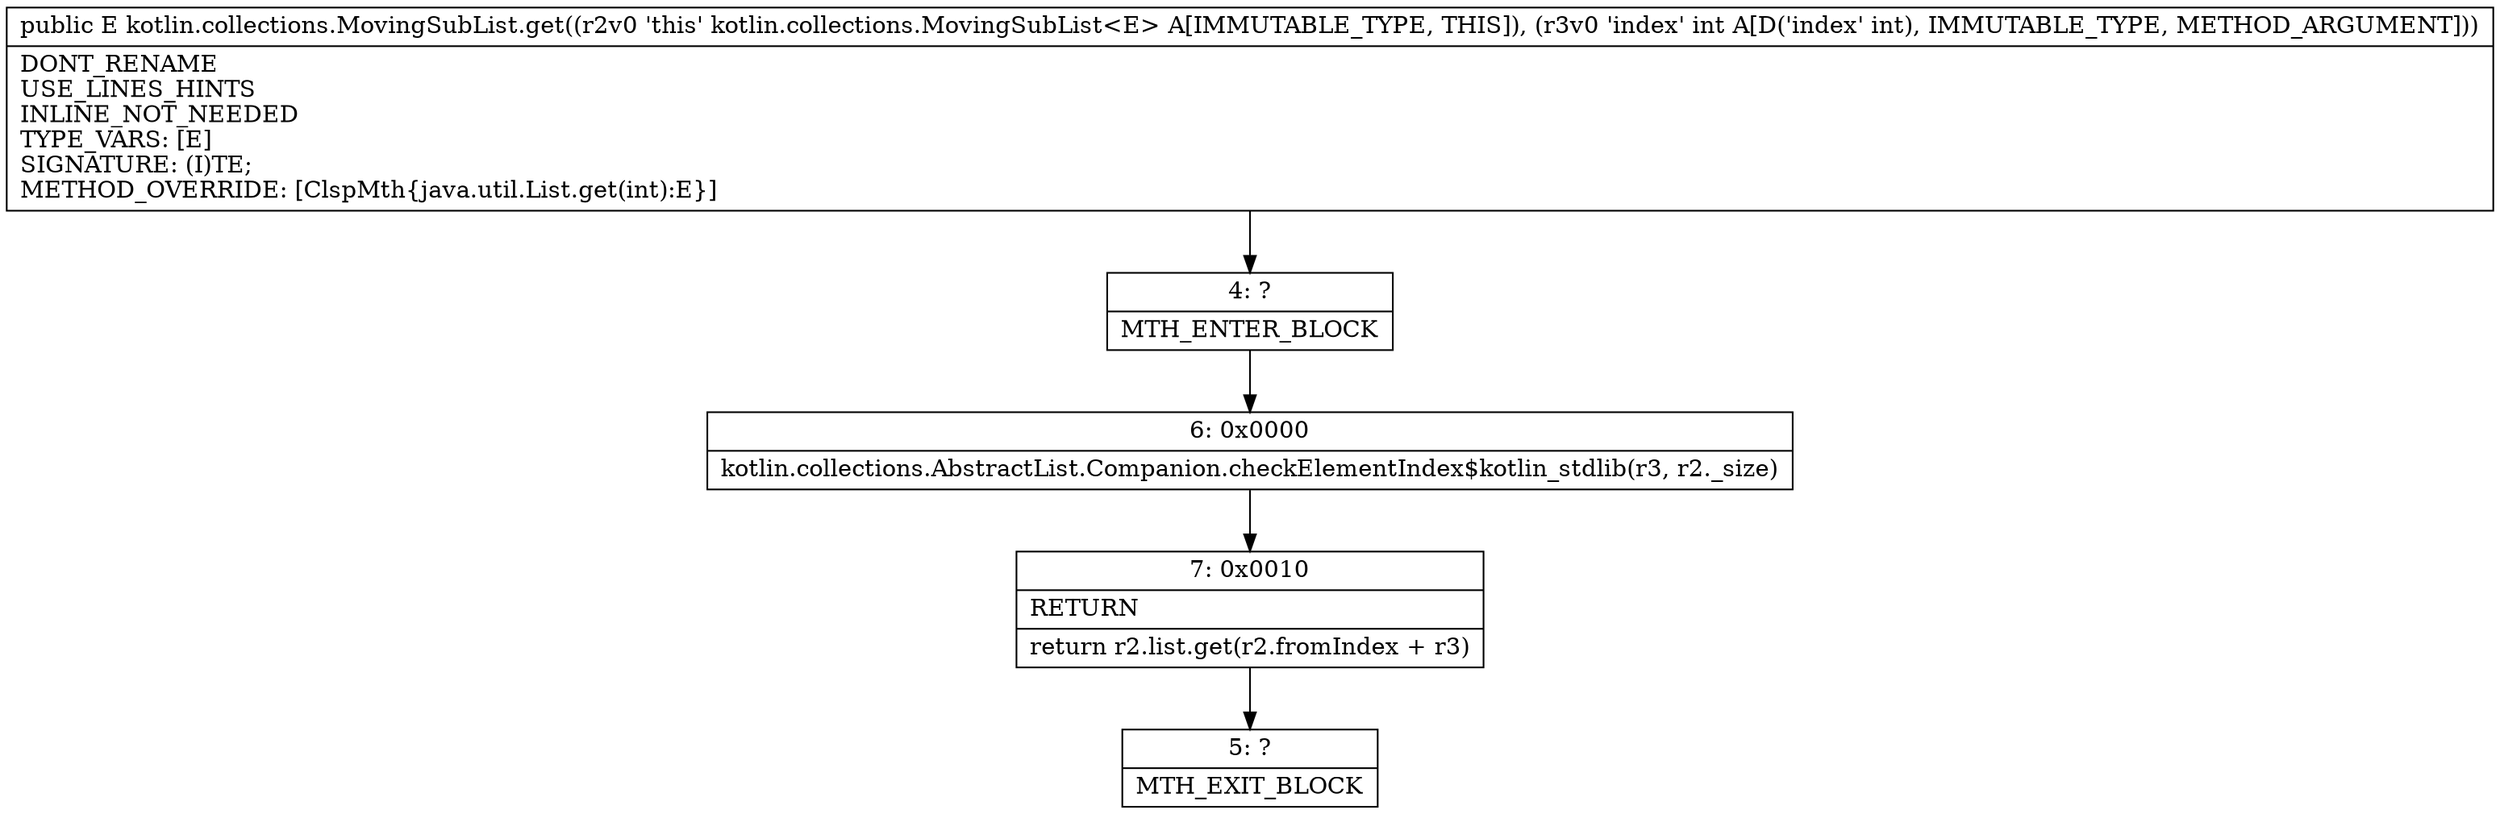 digraph "CFG forkotlin.collections.MovingSubList.get(I)Ljava\/lang\/Object;" {
Node_4 [shape=record,label="{4\:\ ?|MTH_ENTER_BLOCK\l}"];
Node_6 [shape=record,label="{6\:\ 0x0000|kotlin.collections.AbstractList.Companion.checkElementIndex$kotlin_stdlib(r3, r2._size)\l}"];
Node_7 [shape=record,label="{7\:\ 0x0010|RETURN\l|return r2.list.get(r2.fromIndex + r3)\l}"];
Node_5 [shape=record,label="{5\:\ ?|MTH_EXIT_BLOCK\l}"];
MethodNode[shape=record,label="{public E kotlin.collections.MovingSubList.get((r2v0 'this' kotlin.collections.MovingSubList\<E\> A[IMMUTABLE_TYPE, THIS]), (r3v0 'index' int A[D('index' int), IMMUTABLE_TYPE, METHOD_ARGUMENT]))  | DONT_RENAME\lUSE_LINES_HINTS\lINLINE_NOT_NEEDED\lTYPE_VARS: [E]\lSIGNATURE: (I)TE;\lMETHOD_OVERRIDE: [ClspMth\{java.util.List.get(int):E\}]\l}"];
MethodNode -> Node_4;Node_4 -> Node_6;
Node_6 -> Node_7;
Node_7 -> Node_5;
}

